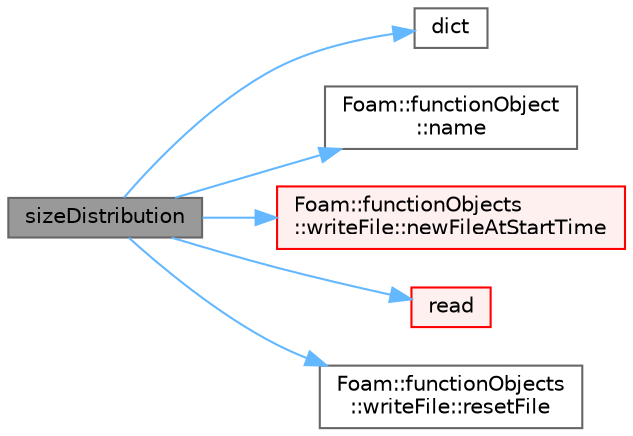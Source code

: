 digraph "sizeDistribution"
{
 // LATEX_PDF_SIZE
  bgcolor="transparent";
  edge [fontname=Helvetica,fontsize=10,labelfontname=Helvetica,labelfontsize=10];
  node [fontname=Helvetica,fontsize=10,shape=box,height=0.2,width=0.4];
  rankdir="LR";
  Node1 [id="Node000001",label="sizeDistribution",height=0.2,width=0.4,color="gray40", fillcolor="grey60", style="filled", fontcolor="black",tooltip=" "];
  Node1 -> Node2 [id="edge1_Node000001_Node000002",color="steelblue1",style="solid",tooltip=" "];
  Node2 [id="Node000002",label="dict",height=0.2,width=0.4,color="grey40", fillcolor="white", style="filled",URL="$classFoam_1_1functionObjects_1_1sizeDistribution.html#ac87edda858f35cef34d1ead9c97662bc",tooltip=" "];
  Node1 -> Node3 [id="edge2_Node000001_Node000003",color="steelblue1",style="solid",tooltip=" "];
  Node3 [id="Node000003",label="Foam::functionObject\l::name",height=0.2,width=0.4,color="grey40", fillcolor="white", style="filled",URL="$classFoam_1_1functionObject.html#a19bad5682ac7f021cc3a66fcfaa98c8e",tooltip=" "];
  Node1 -> Node4 [id="edge3_Node000001_Node000004",color="steelblue1",style="solid",tooltip=" "];
  Node4 [id="Node000004",label="Foam::functionObjects\l::writeFile::newFileAtStartTime",height=0.2,width=0.4,color="red", fillcolor="#FFF0F0", style="filled",URL="$classFoam_1_1functionObjects_1_1writeFile.html#a260a995cf2dcb60f106009352756189d",tooltip=" "];
  Node1 -> Node6 [id="edge4_Node000001_Node000006",color="steelblue1",style="solid",tooltip=" "];
  Node6 [id="Node000006",label="read",height=0.2,width=0.4,color="red", fillcolor="#FFF0F0", style="filled",URL="$classFoam_1_1functionObjects_1_1sizeDistribution.html#a6ce0c64db98eb6144d363dbfc86104eb",tooltip=" "];
  Node1 -> Node14 [id="edge5_Node000001_Node000014",color="steelblue1",style="solid",tooltip=" "];
  Node14 [id="Node000014",label="Foam::functionObjects\l::writeFile::resetFile",height=0.2,width=0.4,color="grey40", fillcolor="white", style="filled",URL="$classFoam_1_1functionObjects_1_1writeFile.html#ae3561832f38f03d2e68f2b3f8088b753",tooltip=" "];
}
